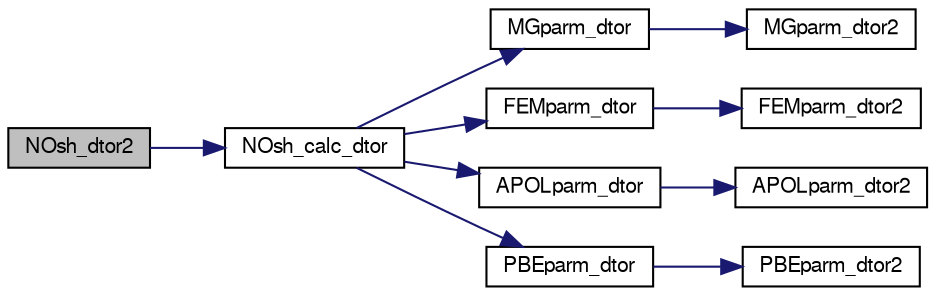 digraph "NOsh_dtor2"
{
  edge [fontname="FreeSans",fontsize="10",labelfontname="FreeSans",labelfontsize="10"];
  node [fontname="FreeSans",fontsize="10",shape=record];
  rankdir="LR";
  Node1 [label="NOsh_dtor2",height=0.2,width=0.4,color="black", fillcolor="grey75", style="filled" fontcolor="black"];
  Node1 -> Node2 [color="midnightblue",fontsize="10",style="solid",fontname="FreeSans"];
  Node2 [label="NOsh_calc_dtor",height=0.2,width=0.4,color="black", fillcolor="white", style="filled",URL="$group___n_osh.html#ga76198afdb06cb18147a40d5f1bbaa51a",tooltip="Object destructor."];
  Node2 -> Node3 [color="midnightblue",fontsize="10",style="solid",fontname="FreeSans"];
  Node3 [label="MGparm_dtor",height=0.2,width=0.4,color="black", fillcolor="white", style="filled",URL="$group___m_gparm.html#ga04e6ff39e43578ee61c5d699e437e80f",tooltip="Object destructor."];
  Node3 -> Node4 [color="midnightblue",fontsize="10",style="solid",fontname="FreeSans"];
  Node4 [label="MGparm_dtor2",height=0.2,width=0.4,color="black", fillcolor="white", style="filled",URL="$group___m_gparm.html#ga0a83b29f044c19f635d6a2d5e6a19f90",tooltip="FORTRAN stub for object destructor."];
  Node2 -> Node5 [color="midnightblue",fontsize="10",style="solid",fontname="FreeSans"];
  Node5 [label="FEMparm_dtor",height=0.2,width=0.4,color="black", fillcolor="white", style="filled",URL="$group___f_e_mparm.html#gae239dd3231f902875739d09f5a598984",tooltip="Object destructor."];
  Node5 -> Node6 [color="midnightblue",fontsize="10",style="solid",fontname="FreeSans"];
  Node6 [label="FEMparm_dtor2",height=0.2,width=0.4,color="black", fillcolor="white", style="filled",URL="$group___f_e_mparm.html#gae75199b1b6ac6900380fb6996a040852",tooltip="FORTRAN stub for object destructor."];
  Node2 -> Node7 [color="midnightblue",fontsize="10",style="solid",fontname="FreeSans"];
  Node7 [label="APOLparm_dtor",height=0.2,width=0.4,color="black", fillcolor="white", style="filled",URL="$group___a_p_o_lparm.html#ga455cd494d373802482bc764f9d2c8175",tooltip="Object destructor."];
  Node7 -> Node8 [color="midnightblue",fontsize="10",style="solid",fontname="FreeSans"];
  Node8 [label="APOLparm_dtor2",height=0.2,width=0.4,color="black", fillcolor="white", style="filled",URL="$group___a_p_o_lparm.html#ga54681948b9223f7236a211aa40539882",tooltip="FORTRAN stub for object destructor."];
  Node2 -> Node9 [color="midnightblue",fontsize="10",style="solid",fontname="FreeSans"];
  Node9 [label="PBEparm_dtor",height=0.2,width=0.4,color="black", fillcolor="white", style="filled",URL="$group___p_b_eparm.html#ga749c8a9491514047f11939a777da6197",tooltip="Object destructor."];
  Node9 -> Node10 [color="midnightblue",fontsize="10",style="solid",fontname="FreeSans"];
  Node10 [label="PBEparm_dtor2",height=0.2,width=0.4,color="black", fillcolor="white", style="filled",URL="$group___p_b_eparm.html#ga9956eba6fafefd6bdce453e387201d60",tooltip="FORTRAN stub for object destructor."];
}
